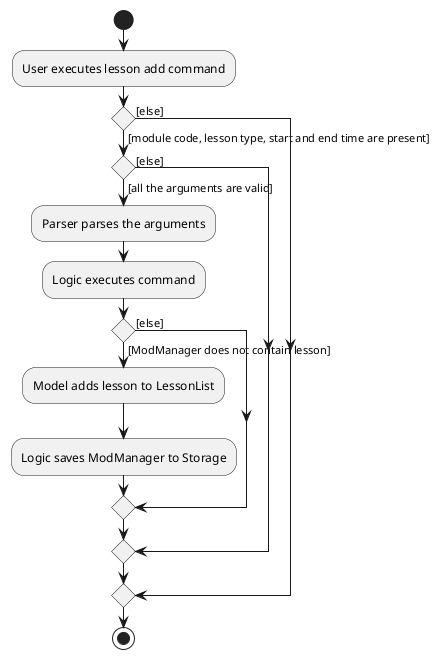 @startuml
start
:User executes lesson add command;
if () then ([module code, lesson type, start and end time are present])
    if () then([all the arguments are valid])
        :Parser parses the arguments;
        :Logic executes command;
        if () then ([ModManager does not contain lesson])
            :Model adds lesson to LessonList;
            :Logic saves ModManager to Storage;
        else ([else])
        endif
    else([else])
    endif

else([else])
endif
stop
@enduml

